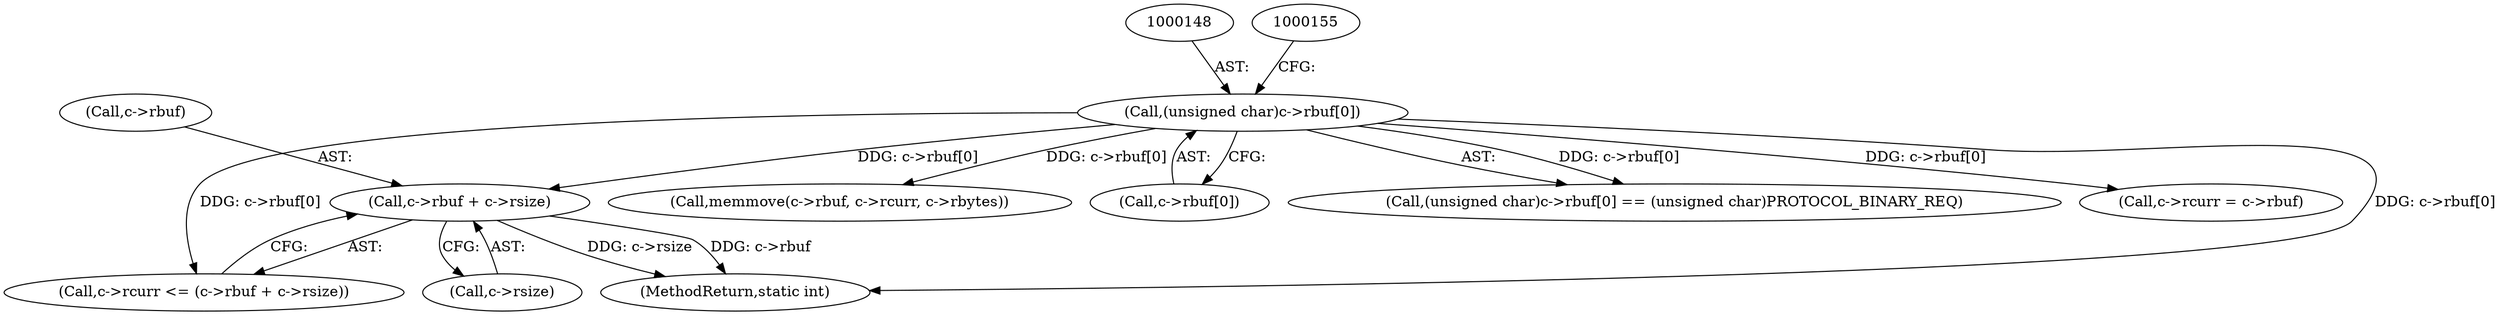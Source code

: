 digraph "0_memcached_d9cd01ede97f4145af9781d448c62a3318952719@pointer" {
"1000604" [label="(Call,c->rbuf + c->rsize)"];
"1000147" [label="(Call,(unsigned char)c->rbuf[0])"];
"1000604" [label="(Call,c->rbuf + c->rsize)"];
"1000219" [label="(Call,memmove(c->rbuf, c->rcurr, c->rbytes))"];
"1000147" [label="(Call,(unsigned char)c->rbuf[0])"];
"1000608" [label="(Call,c->rsize)"];
"1000613" [label="(MethodReturn,static int)"];
"1000149" [label="(Call,c->rbuf[0])"];
"1000605" [label="(Call,c->rbuf)"];
"1000600" [label="(Call,c->rcurr <= (c->rbuf + c->rsize))"];
"1000146" [label="(Call,(unsigned char)c->rbuf[0] == (unsigned char)PROTOCOL_BINARY_REQ)"];
"1000229" [label="(Call,c->rcurr = c->rbuf)"];
"1000604" -> "1000600"  [label="AST: "];
"1000604" -> "1000608"  [label="CFG: "];
"1000605" -> "1000604"  [label="AST: "];
"1000608" -> "1000604"  [label="AST: "];
"1000600" -> "1000604"  [label="CFG: "];
"1000604" -> "1000613"  [label="DDG: c->rsize"];
"1000604" -> "1000613"  [label="DDG: c->rbuf"];
"1000147" -> "1000604"  [label="DDG: c->rbuf[0]"];
"1000147" -> "1000146"  [label="AST: "];
"1000147" -> "1000149"  [label="CFG: "];
"1000148" -> "1000147"  [label="AST: "];
"1000149" -> "1000147"  [label="AST: "];
"1000155" -> "1000147"  [label="CFG: "];
"1000147" -> "1000613"  [label="DDG: c->rbuf[0]"];
"1000147" -> "1000146"  [label="DDG: c->rbuf[0]"];
"1000147" -> "1000219"  [label="DDG: c->rbuf[0]"];
"1000147" -> "1000229"  [label="DDG: c->rbuf[0]"];
"1000147" -> "1000600"  [label="DDG: c->rbuf[0]"];
}
